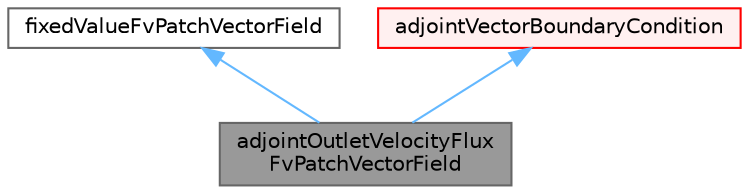 digraph "adjointOutletVelocityFluxFvPatchVectorField"
{
 // LATEX_PDF_SIZE
  bgcolor="transparent";
  edge [fontname=Helvetica,fontsize=10,labelfontname=Helvetica,labelfontsize=10];
  node [fontname=Helvetica,fontsize=10,shape=box,height=0.2,width=0.4];
  Node1 [id="Node000001",label="adjointOutletVelocityFlux\lFvPatchVectorField",height=0.2,width=0.4,color="gray40", fillcolor="grey60", style="filled", fontcolor="black",tooltip="An outlet boundary condition for patches in which the primal flow exhibits recirculation...."];
  Node2 -> Node1 [id="edge1_Node000001_Node000002",dir="back",color="steelblue1",style="solid",tooltip=" "];
  Node2 [id="Node000002",label="fixedValueFvPatchVectorField",height=0.2,width=0.4,color="gray40", fillcolor="white", style="filled",tooltip=" "];
  Node3 -> Node1 [id="edge2_Node000001_Node000003",dir="back",color="steelblue1",style="solid",tooltip=" "];
  Node3 [id="Node000003",label="adjointVectorBoundaryCondition",height=0.2,width=0.4,color="red", fillcolor="#FFF0F0", style="filled",URL="$classFoam_1_1adjointBoundaryCondition.html",tooltip="Base class for solution control classes."];
}
